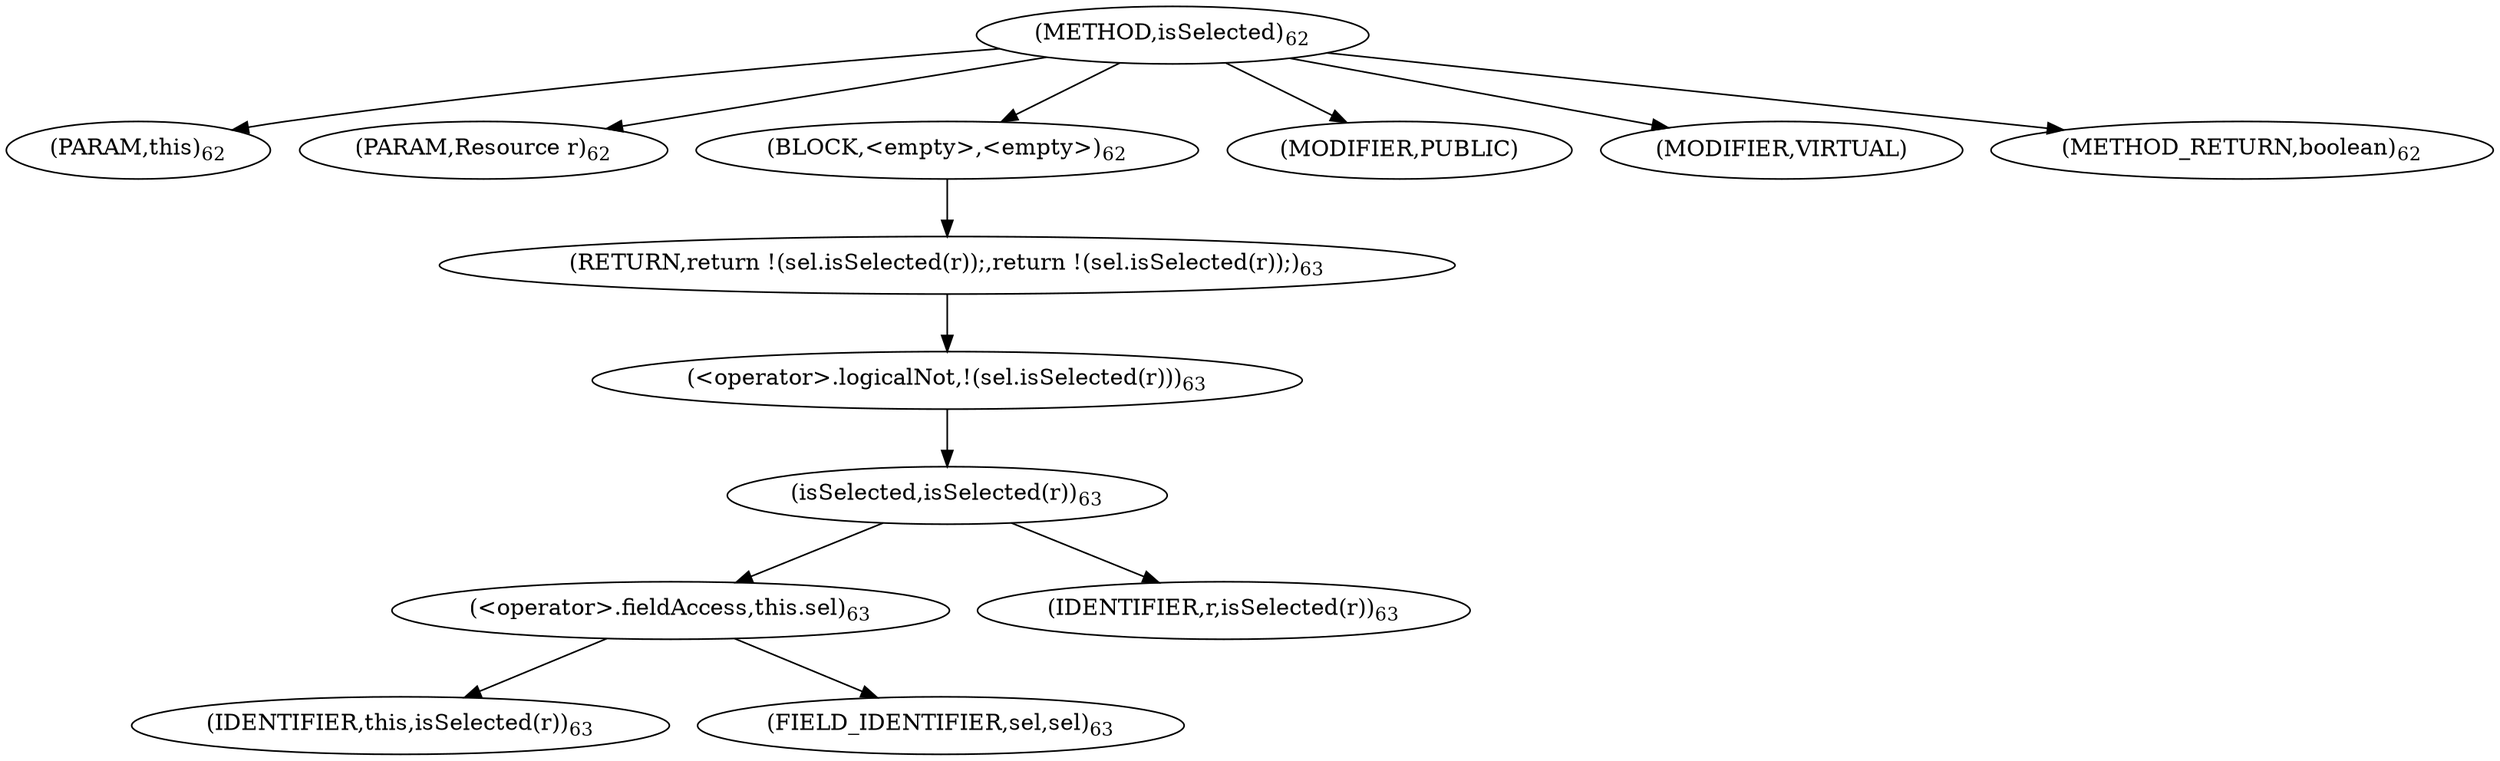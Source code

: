 digraph "isSelected" {  
"65" [label = <(METHOD,isSelected)<SUB>62</SUB>> ]
"66" [label = <(PARAM,this)<SUB>62</SUB>> ]
"67" [label = <(PARAM,Resource r)<SUB>62</SUB>> ]
"68" [label = <(BLOCK,&lt;empty&gt;,&lt;empty&gt;)<SUB>62</SUB>> ]
"69" [label = <(RETURN,return !(sel.isSelected(r));,return !(sel.isSelected(r));)<SUB>63</SUB>> ]
"70" [label = <(&lt;operator&gt;.logicalNot,!(sel.isSelected(r)))<SUB>63</SUB>> ]
"71" [label = <(isSelected,isSelected(r))<SUB>63</SUB>> ]
"72" [label = <(&lt;operator&gt;.fieldAccess,this.sel)<SUB>63</SUB>> ]
"73" [label = <(IDENTIFIER,this,isSelected(r))<SUB>63</SUB>> ]
"74" [label = <(FIELD_IDENTIFIER,sel,sel)<SUB>63</SUB>> ]
"75" [label = <(IDENTIFIER,r,isSelected(r))<SUB>63</SUB>> ]
"76" [label = <(MODIFIER,PUBLIC)> ]
"77" [label = <(MODIFIER,VIRTUAL)> ]
"78" [label = <(METHOD_RETURN,boolean)<SUB>62</SUB>> ]
  "65" -> "66" 
  "65" -> "67" 
  "65" -> "68" 
  "65" -> "76" 
  "65" -> "77" 
  "65" -> "78" 
  "68" -> "69" 
  "69" -> "70" 
  "70" -> "71" 
  "71" -> "72" 
  "71" -> "75" 
  "72" -> "73" 
  "72" -> "74" 
}
